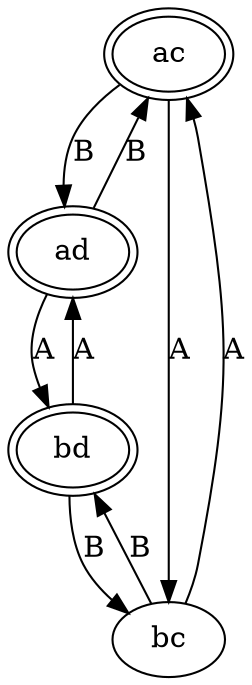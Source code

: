 digraph OUT {
ac -> ad [label=B];
ac -> bc [label=A];
ac [peripheries=2];
ad -> ac [label=B];
ad -> bd [label=A];
ad [peripheries=2];
bc -> ac [label=A];
bc -> bd [label=B];
bd -> ad [label=A];
bd -> bc [label=B];
bd [peripheries=2];
}
